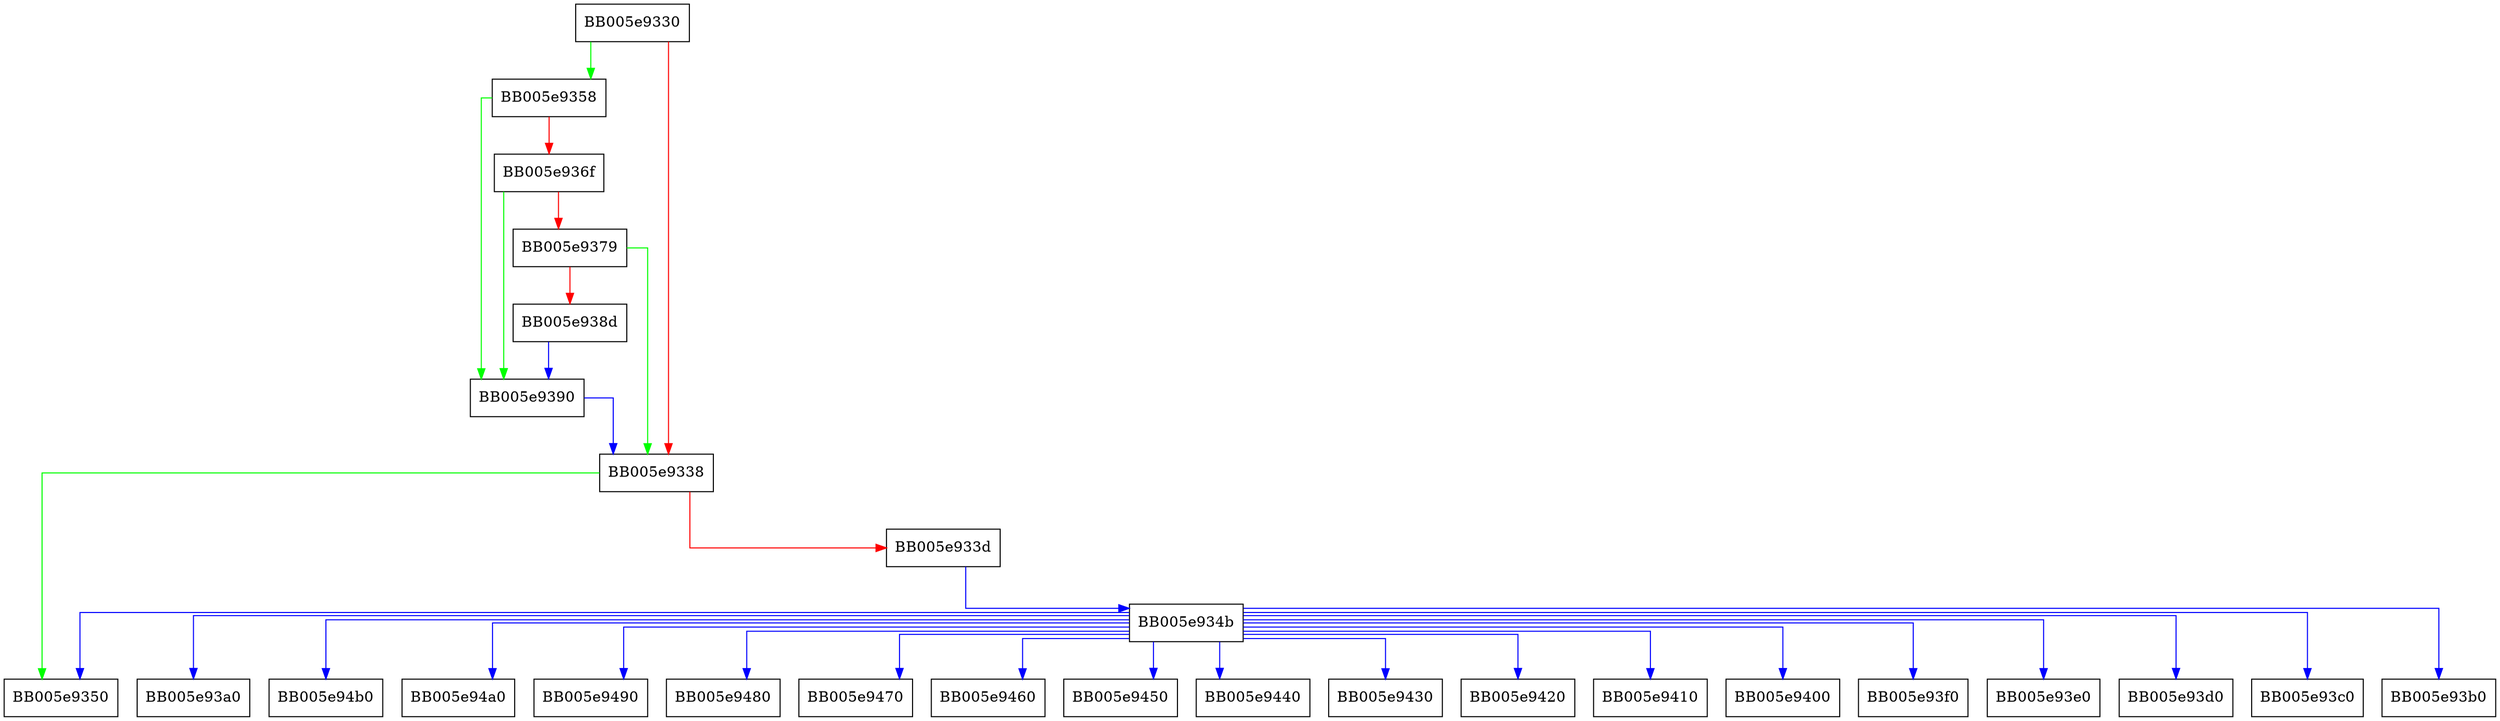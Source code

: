 digraph ossl_lib_ctx_get_data {
  node [shape="box"];
  graph [splines=ortho];
  BB005e9330 -> BB005e9358 [color="green"];
  BB005e9330 -> BB005e9338 [color="red"];
  BB005e9338 -> BB005e9350 [color="green"];
  BB005e9338 -> BB005e933d [color="red"];
  BB005e933d -> BB005e934b [color="blue"];
  BB005e934b -> BB005e93a0 [color="blue"];
  BB005e934b -> BB005e94b0 [color="blue"];
  BB005e934b -> BB005e94a0 [color="blue"];
  BB005e934b -> BB005e9490 [color="blue"];
  BB005e934b -> BB005e9480 [color="blue"];
  BB005e934b -> BB005e9470 [color="blue"];
  BB005e934b -> BB005e9460 [color="blue"];
  BB005e934b -> BB005e9350 [color="blue"];
  BB005e934b -> BB005e9450 [color="blue"];
  BB005e934b -> BB005e9440 [color="blue"];
  BB005e934b -> BB005e9430 [color="blue"];
  BB005e934b -> BB005e9420 [color="blue"];
  BB005e934b -> BB005e9410 [color="blue"];
  BB005e934b -> BB005e9400 [color="blue"];
  BB005e934b -> BB005e93f0 [color="blue"];
  BB005e934b -> BB005e93e0 [color="blue"];
  BB005e934b -> BB005e93d0 [color="blue"];
  BB005e934b -> BB005e93c0 [color="blue"];
  BB005e934b -> BB005e93b0 [color="blue"];
  BB005e9358 -> BB005e9390 [color="green"];
  BB005e9358 -> BB005e936f [color="red"];
  BB005e936f -> BB005e9390 [color="green"];
  BB005e936f -> BB005e9379 [color="red"];
  BB005e9379 -> BB005e9338 [color="green"];
  BB005e9379 -> BB005e938d [color="red"];
  BB005e938d -> BB005e9390 [color="blue"];
  BB005e9390 -> BB005e9338 [color="blue"];
}